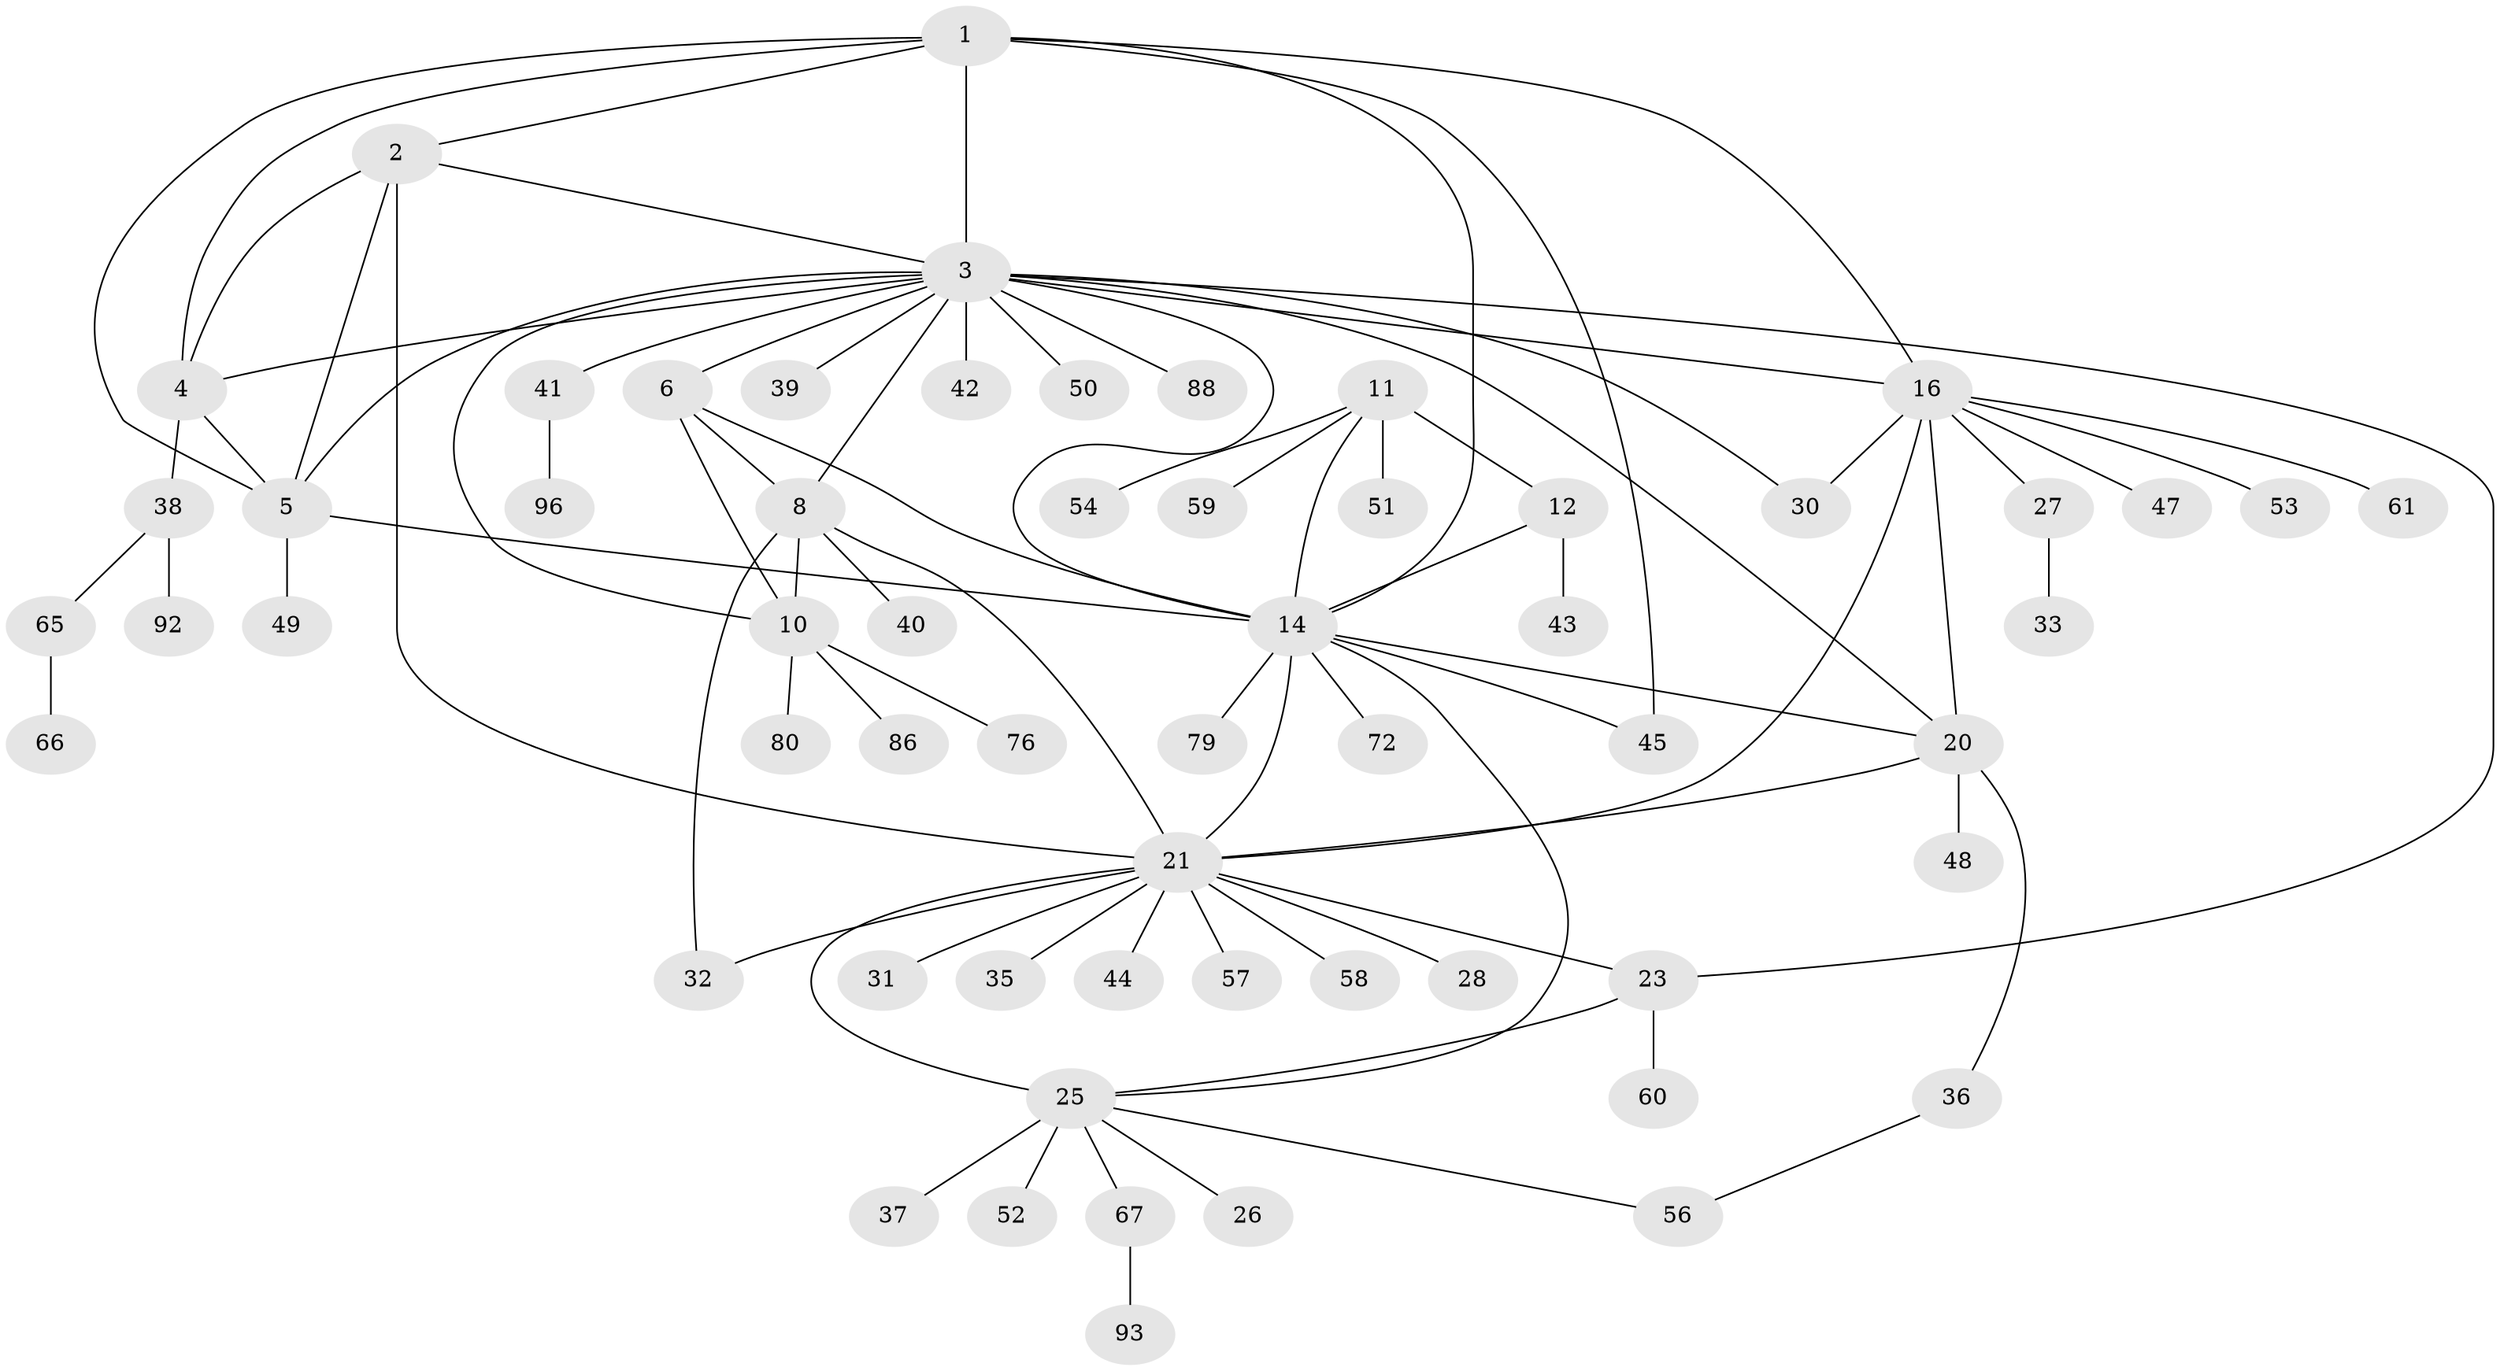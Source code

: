 // original degree distribution, {7: 0.039603960396039604, 5: 0.04950495049504951, 10: 0.039603960396039604, 8: 0.06930693069306931, 6: 0.009900990099009901, 9: 0.019801980198019802, 11: 0.009900990099009901, 4: 0.009900990099009901, 1: 0.5148514851485149, 2: 0.1782178217821782, 3: 0.0594059405940594}
// Generated by graph-tools (version 1.1) at 2025/19/03/04/25 18:19:49]
// undirected, 60 vertices, 86 edges
graph export_dot {
graph [start="1"]
  node [color=gray90,style=filled];
  1;
  2;
  3 [super="+7"];
  4;
  5 [super="+34+75+99+100"];
  6;
  8 [super="+46+69+9"];
  10;
  11 [super="+13"];
  12;
  14 [super="+64+15+73"];
  16 [super="+17+29+19+101"];
  20;
  21 [super="+22"];
  23 [super="+98+82+62"];
  25;
  26;
  27;
  28;
  30;
  31;
  32;
  33;
  35;
  36;
  37 [super="+70"];
  38;
  39;
  40;
  41;
  42;
  43;
  44;
  45;
  47;
  48;
  49;
  50;
  51;
  52;
  53;
  54;
  56;
  57;
  58;
  59;
  60;
  61;
  65;
  66;
  67;
  72;
  76 [super="+83"];
  79;
  80;
  86;
  88;
  92;
  93;
  96;
  1 -- 2;
  1 -- 3;
  1 -- 4;
  1 -- 5;
  1 -- 16;
  1 -- 45;
  1 -- 14;
  2 -- 3;
  2 -- 4;
  2 -- 5;
  2 -- 21;
  3 -- 4;
  3 -- 5;
  3 -- 42;
  3 -- 88;
  3 -- 6;
  3 -- 39;
  3 -- 8 [weight=2];
  3 -- 10;
  3 -- 41;
  3 -- 14;
  3 -- 16 [weight=3];
  3 -- 50;
  3 -- 20;
  3 -- 23;
  3 -- 30;
  4 -- 5;
  4 -- 38;
  5 -- 14;
  5 -- 49;
  6 -- 8 [weight=2];
  6 -- 10;
  6 -- 14;
  8 -- 10 [weight=2];
  8 -- 21 [weight=2];
  8 -- 32;
  8 -- 40;
  10 -- 76;
  10 -- 80;
  10 -- 86;
  11 -- 12 [weight=2];
  11 -- 14 [weight=4];
  11 -- 51;
  11 -- 54;
  11 -- 59;
  12 -- 14 [weight=2];
  12 -- 43;
  14 -- 45;
  14 -- 72;
  14 -- 79;
  14 -- 21;
  14 -- 25;
  14 -- 20;
  16 -- 20 [weight=3];
  16 -- 27;
  16 -- 61;
  16 -- 21 [weight=2];
  16 -- 53;
  16 -- 30;
  16 -- 47;
  20 -- 36;
  20 -- 48;
  20 -- 21;
  21 -- 23 [weight=3];
  21 -- 25 [weight=3];
  21 -- 28;
  21 -- 32;
  21 -- 35;
  21 -- 44;
  21 -- 58;
  21 -- 57;
  21 -- 31;
  23 -- 25;
  23 -- 60;
  25 -- 26;
  25 -- 37;
  25 -- 52;
  25 -- 56;
  25 -- 67;
  27 -- 33;
  36 -- 56;
  38 -- 65;
  38 -- 92;
  41 -- 96;
  65 -- 66;
  67 -- 93;
}
